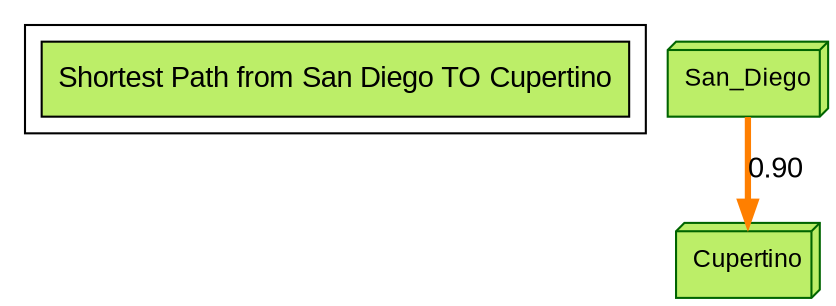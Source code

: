 strict digraph main_graph {
fontname="DejaVu Sans,Arial,sans-serif"
node [fontname="Impact,Arial,sans-serif"]
edge [fontname="Comic Sans,Arial,sans-serif"]
node [style=filled fillcolor="darkolivegreen2"]
ratio=auto
landscape=false
subgraph cluster {"Full Graph" [shape=box fontsize=14 label="Shortest Path from San Diego TO Cupertino" tooltip="All Nodes"] }
San_Diego [label="San_Diego" id="San_Diego" fontsize=12 shape=box3d tooltip="San_Diego" color="darkgreen"fillcolor="darkolivegreen2"]
Cupertino [label="Cupertino" id="Cupertino" fontsize=12 shape=box3d tooltip="Cupertino" color="darkgreen"fillcolor="darkolivegreen2"]
San_Diego -> Cupertino [label="0.90" weight=50 penwidth=3 color="darkorange1" tooltip="San_Diego -> Cupertino" labeltooltip="San_Diego -> Cupertino"]
}